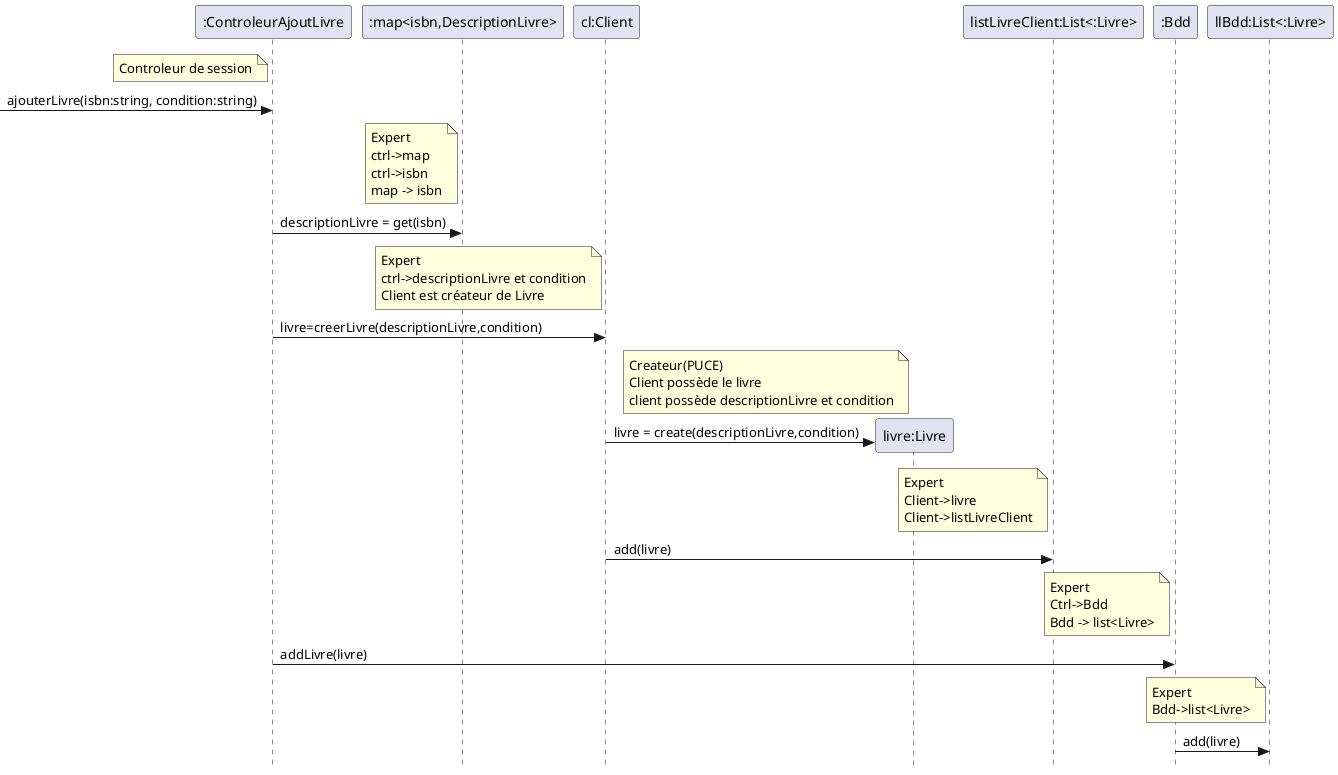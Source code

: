 @startuml ajouterLivre
skinparam Style strictuml
participant ":ControleurAjoutLivre" as ctrl
participant ":map<isbn,DescriptionLivre>" as mdl 
participant "cl:Client" as cl
participant "livre:Livre" as l
participant "listLivreClient:List<:Livre>" as llc
participant ":Bdd" as bdd 
participant "llBdd:List<:Livre>" as llbdd

note left of ctrl: Controleur de session
-> ctrl: ajouterLivre(isbn:string, condition:string)

note left of mdl: Expert\nctrl->map\nctrl->isbn\nmap -> isbn 
ctrl -> mdl: descriptionLivre = get(isbn)

note left of cl: Expert\nctrl->descriptionLivre et condition\nClient est créateur de Livre
ctrl -> cl: livre=creerLivre(descriptionLivre,condition)

note left of l: Createur(PUCE)\nClient possède le livre\nclient possède descriptionLivre et condition
cl -> l **: livre = create(descriptionLivre,condition)

note left of llc: Expert\nClient->livre\nClient->listLivreClient
cl -> llc: add(livre)

note left of bdd: Expert\nCtrl->Bdd\nBdd -> list<Livre>
ctrl -> bdd: addLivre(livre)

note left of llbdd: Expert\nBdd->list<Livre>
bdd -> llbdd: add(livre)

@enduml